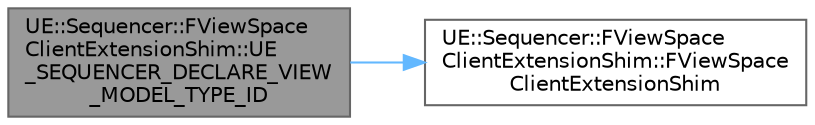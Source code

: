 digraph "UE::Sequencer::FViewSpaceClientExtensionShim::UE_SEQUENCER_DECLARE_VIEW_MODEL_TYPE_ID"
{
 // INTERACTIVE_SVG=YES
 // LATEX_PDF_SIZE
  bgcolor="transparent";
  edge [fontname=Helvetica,fontsize=10,labelfontname=Helvetica,labelfontsize=10];
  node [fontname=Helvetica,fontsize=10,shape=box,height=0.2,width=0.4];
  rankdir="LR";
  Node1 [id="Node000001",label="UE::Sequencer::FViewSpace\lClientExtensionShim::UE\l_SEQUENCER_DECLARE_VIEW\l_MODEL_TYPE_ID",height=0.2,width=0.4,color="gray40", fillcolor="grey60", style="filled", fontcolor="black",tooltip=" "];
  Node1 -> Node2 [id="edge1_Node000001_Node000002",color="steelblue1",style="solid",tooltip=" "];
  Node2 [id="Node000002",label="UE::Sequencer::FViewSpace\lClientExtensionShim::FViewSpace\lClientExtensionShim",height=0.2,width=0.4,color="grey40", fillcolor="white", style="filled",URL="$d4/d2e/classUE_1_1Sequencer_1_1FViewSpaceClientExtensionShim.html#a383307cb49d50691e67ab6d81a339bfe",tooltip=" "];
}
